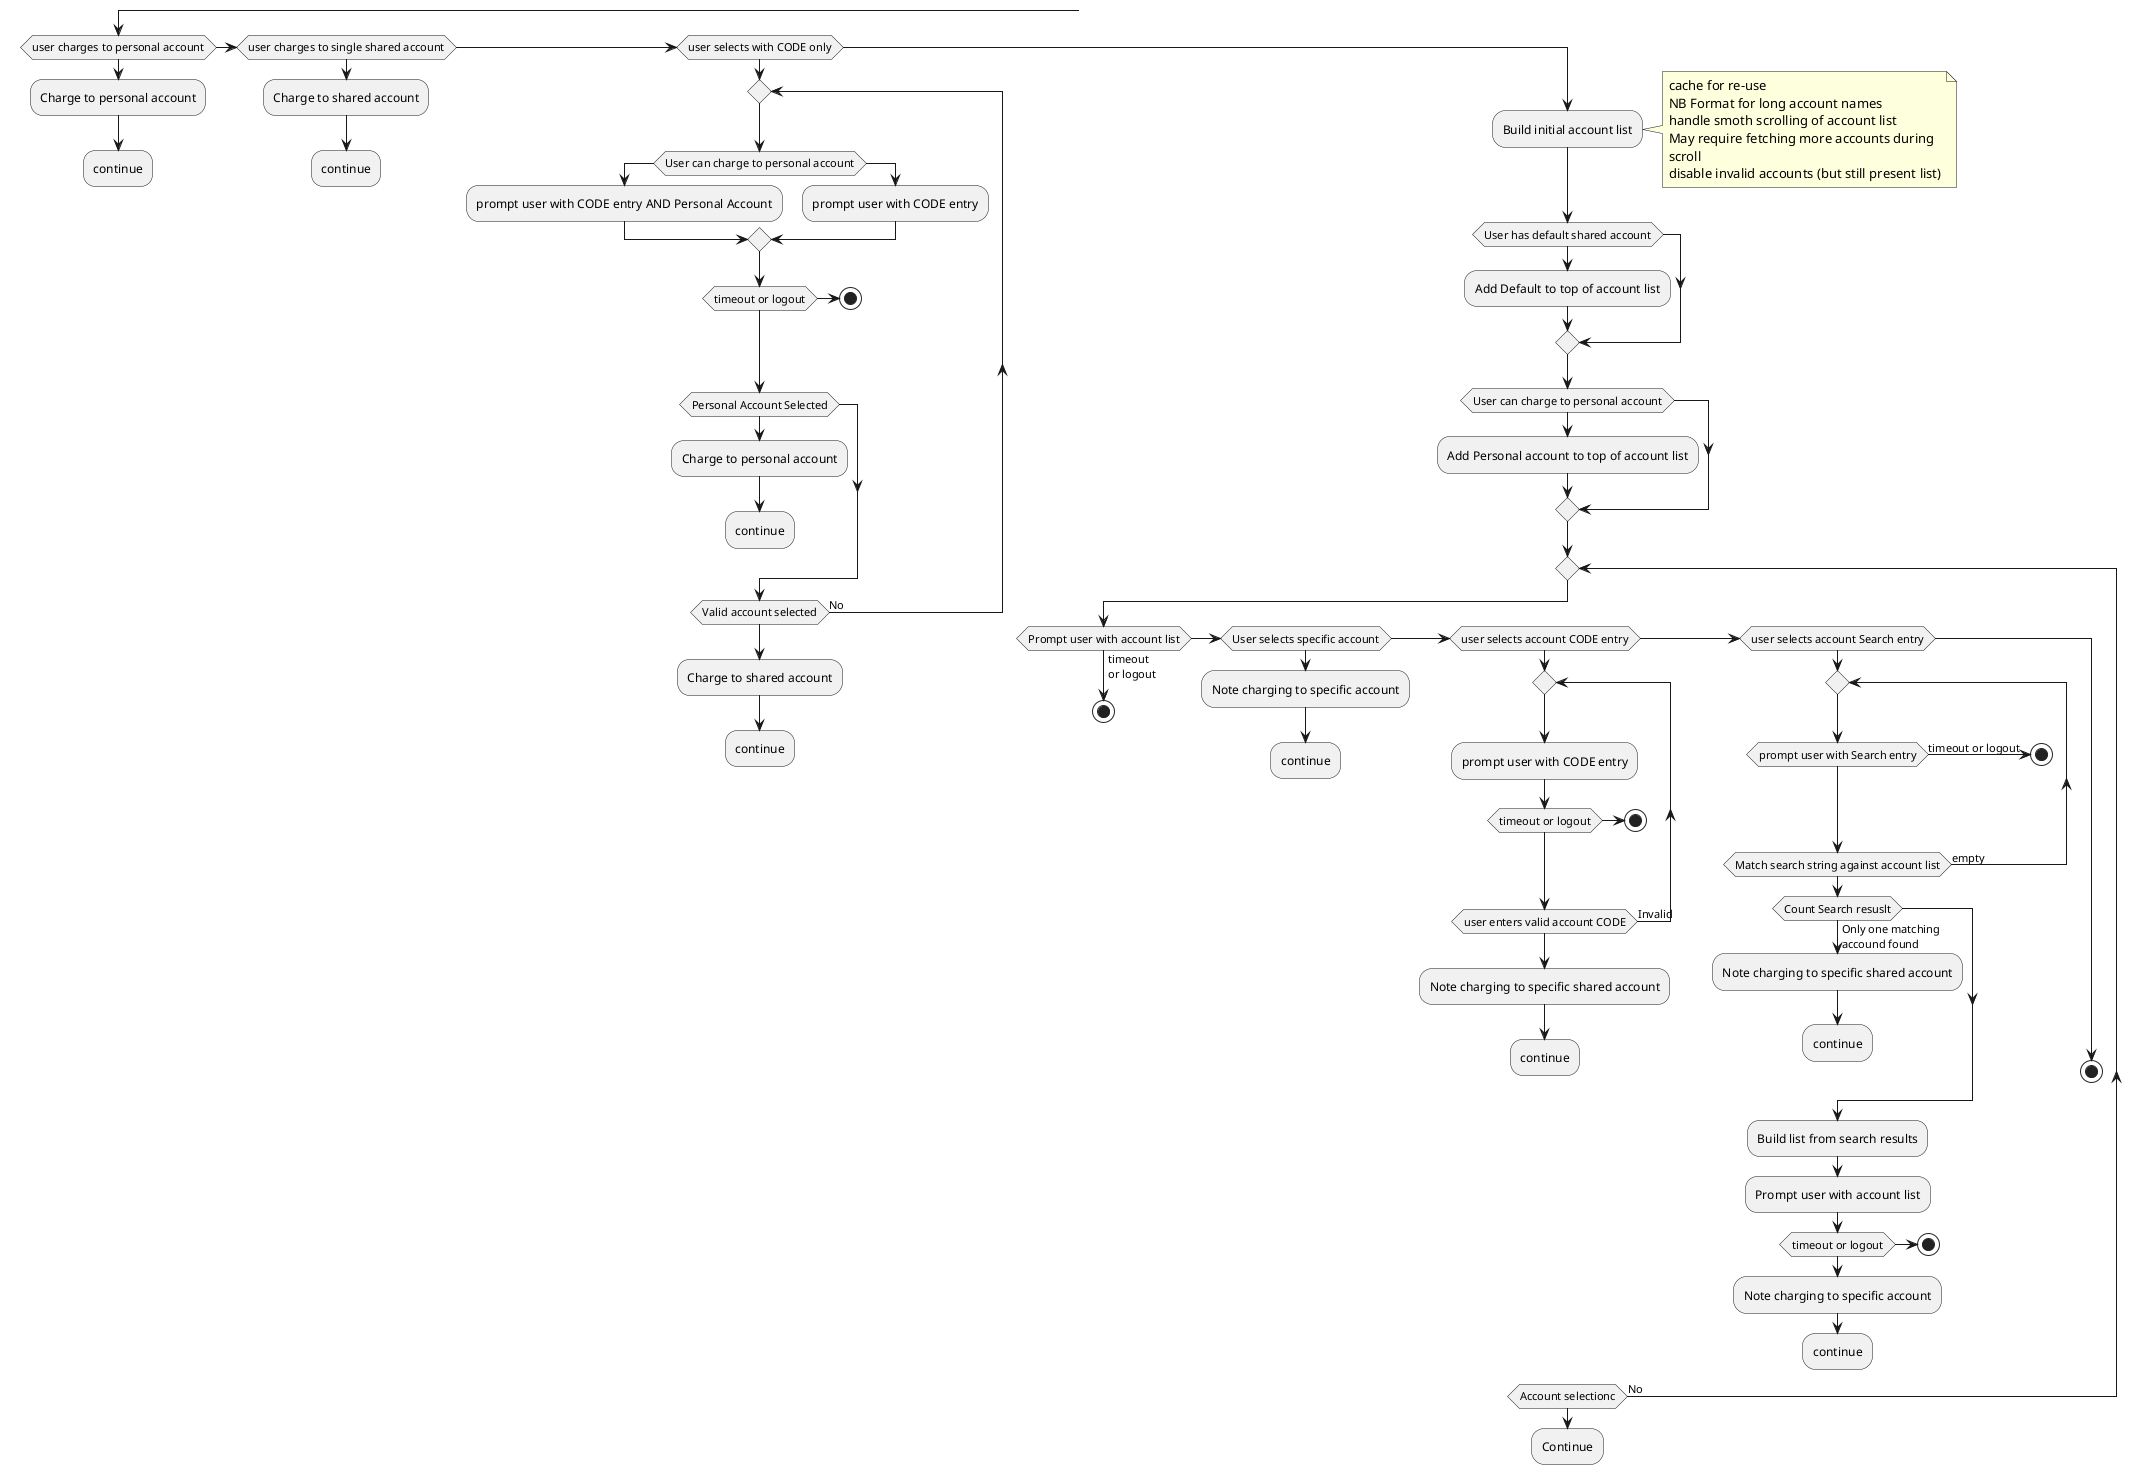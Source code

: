 {
  "sha1": "9pjzfxz1szm3g6lk6fs1lp6huapzmoi",
  "insertion": {
    "when": "2024-05-30T20:48:21.742Z",
    "user": "plantuml@gmail.com"
  }
}
@startuml

if (user charges to personal account) then
  :Charge to personal account;
  :continue;
  detach
elseif (user charges to single shared account)
  :Charge to shared account;
  :continue;
  detach
elseif (user selects with CODE only) then
  repeat
    if (User can charge to personal account) then
      :prompt user with CODE entry AND Personal Account;
    else
      :prompt user with CODE entry;
    endif
    if (timeout or logout) then
      stop
    endif
    if (Personal Account Selected) then
      :Charge to personal account;
      :continue;
      detach
    endif
  repeat while (Valid account selected) is (No)
  :Charge to shared account;
  :continue;
  detach
else
  :Build initial account list;
  note right
    cache for re-use
    NB Format for long account names
    handle smoth scrolling of account list
    May require fetching more accounts during
    scroll
    disable invalid accounts (but still present list)
  endnote
  if (User has default shared account) then
    :Add Default to top of account list;
  endif
  if (User can charge to personal account) then
    :Add Personal account to top of account list;
  endif
  repeat
    if (Prompt user with account list) then (timeout\nor logout)
      stop
    elseif (User selects specific account) then
      :Note charging to specific account;
      :continue;
      detach
    elseif (user selects account CODE entry) then
      repeat
        :prompt user with CODE entry;
        if (timeout or logout) then
          stop
        endif
      repeat while (user enters valid account CODE) is (Invalid)
      :Note charging to specific shared account;
      :continue;
      detach
    elseif (user selects account Search entry) then
      repeat
        if (prompt user with Search entry) then (timeout or logout)
          stop
        endif
      repeat while (Match search string against account list) is (empty)
      if (Count Search resuslt) then  (Only one matching\naccound found)
        :Note charging to specific shared account;
        :continue;
        detach
      endif
      :Build list from search results;
      :Prompt user with account list;
      if (timeout or logout) then
        stop
      endif
      :Note charging to specific account;
      :continue;
      detach
    else
      stop
    endif
  repeat while (Account selectionc) is (No)
  :Continue;
  detach
endif

@enduml
